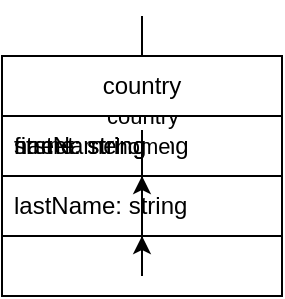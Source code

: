 <mxfile version="22.1.22" type="embed">
    <diagram name="Page-1" id="AKPzqUBiTfoBOGSDBTsb">
        <mxGraphModel tooltips="1" grid="1" dx="599" gridSize="10" pageWidth="827" arrows="1" shadow="0" math="0"
                      connect="1" pageHeight="1169" fold="1" dy="770" pageScale="1" page="1" guides="1">
            <root>
                <mxCell id="0"/>
                <mxCell parent="0" id="1"/>
                <mxCell parent="1" id=""
                        style="swimlane;fontStyle=0;childLayout=stackLayout;horizontal=1;startSize=30;horizontalStack=0;resizeParent=1;resizeParentMax=0;resizeLast=0;collapsible=1;marginBottom=0;whiteSpace=wrap;html=1;"
                        value="_ROOT_" vertex="1">
                    <mxGeometry width="140" height="120" x="90" y="430" as="geometry"/>
                </mxCell>
                <mxCell parent="" id="IiIjZmlyc3ROYW1l"
                        style="text;strokeColor=none;fillColor=none;align=left;verticalAlign=middle;spacingLeft=4;spacingRight=4;overflow=hidden;points=[[0,0.5],[1,0.5]];portConstraint=eastwest;rotatable=0;whiteSpace=wrap;html=1;"
                        value="firstName: string" vertex="1">
                    <mxGeometry width="140" height="30" y="30" as="geometry"/>
                </mxCell>
                <mxCell parent="1" id="IiIjaG9tZQ==" edge="1"
                        style="edgeStyle=orthogonalEdgeStyle;rounded=0;orthogonalLoop=1;jettySize=auto;html=1;"
                        value="home" source="" target="auto:L2hvbWU=">
                    <mxGeometry relative="1" as="geometry"/>
                </mxCell>
                <mxCell parent="" id="IiIjbGFzdE5hbWU="
                        style="text;strokeColor=none;fillColor=none;align=left;verticalAlign=middle;spacingLeft=4;spacingRight=4;overflow=hidden;points=[[0,0.5],[1,0.5]];portConstraint=eastwest;rotatable=0;whiteSpace=wrap;html=1;"
                        value="lastName: string" vertex="1">
                    <mxGeometry width="140" height="30" y="60" as="geometry"/>
                </mxCell>
                <mxCell parent="1" id="auto:L2hvbWU="
                        style="swimlane;fontStyle=0;childLayout=stackLayout;horizontal=1;startSize=30;horizontalStack=0;resizeParent=1;resizeParentMax=0;resizeLast=0;collapsible=1;marginBottom=0;whiteSpace=wrap;html=1;"
                        value="home" vertex="1">
                    <mxGeometry width="140" height="90" x="90" y="430" as="geometry"/>
                </mxCell>
                <mxCell parent="1" id="IkwyaHZiV1U9IiNjb3VudHJ5" edge="1"
                        style="edgeStyle=orthogonalEdgeStyle;rounded=0;orthogonalLoop=1;jettySize=auto;html=1;"
                        value="country" source="auto:L2hvbWU=" target="L2hvbWUvY291bnRyeQ==">
                    <mxGeometry relative="1" as="geometry"/>
                </mxCell>
                <mxCell parent="auto:L2hvbWU=" id="IkwyaHZiV1U9IiNzdHJlZXQ="
                        style="text;strokeColor=none;fillColor=none;align=left;verticalAlign=middle;spacingLeft=4;spacingRight=4;overflow=hidden;points=[[0,0.5],[1,0.5]];portConstraint=eastwest;rotatable=0;whiteSpace=wrap;html=1;"
                        value="street: string" vertex="1">
                    <mxGeometry width="140" height="30" y="30" as="geometry"/>
                </mxCell>
                <mxCell parent="1" id="L2hvbWUvY291bnRyeQ=="
                        style="swimlane;fontStyle=0;childLayout=stackLayout;horizontal=1;startSize=30;horizontalStack=0;resizeParent=1;resizeParentMax=0;resizeLast=0;collapsible=1;marginBottom=0;whiteSpace=wrap;html=1;"
                        value="country" vertex="1">
                    <mxGeometry width="140" height="60" x="90" y="430" as="geometry"/>
                </mxCell>
                <mxCell parent="L2hvbWUvY291bnRyeQ==" id="IkwyaHZiV1V2WTI5MWJuUnllUT09IiNuYW1l"
                        style="text;strokeColor=none;fillColor=none;align=left;verticalAlign=middle;spacingLeft=4;spacingRight=4;overflow=hidden;points=[[0,0.5],[1,0.5]];portConstraint=eastwest;rotatable=0;whiteSpace=wrap;html=1;"
                        value="name: string" vertex="1">
                    <mxGeometry width="140" height="30" y="30" as="geometry"/>
                </mxCell>
            </root>
        </mxGraphModel>
    </diagram>
</mxfile>
